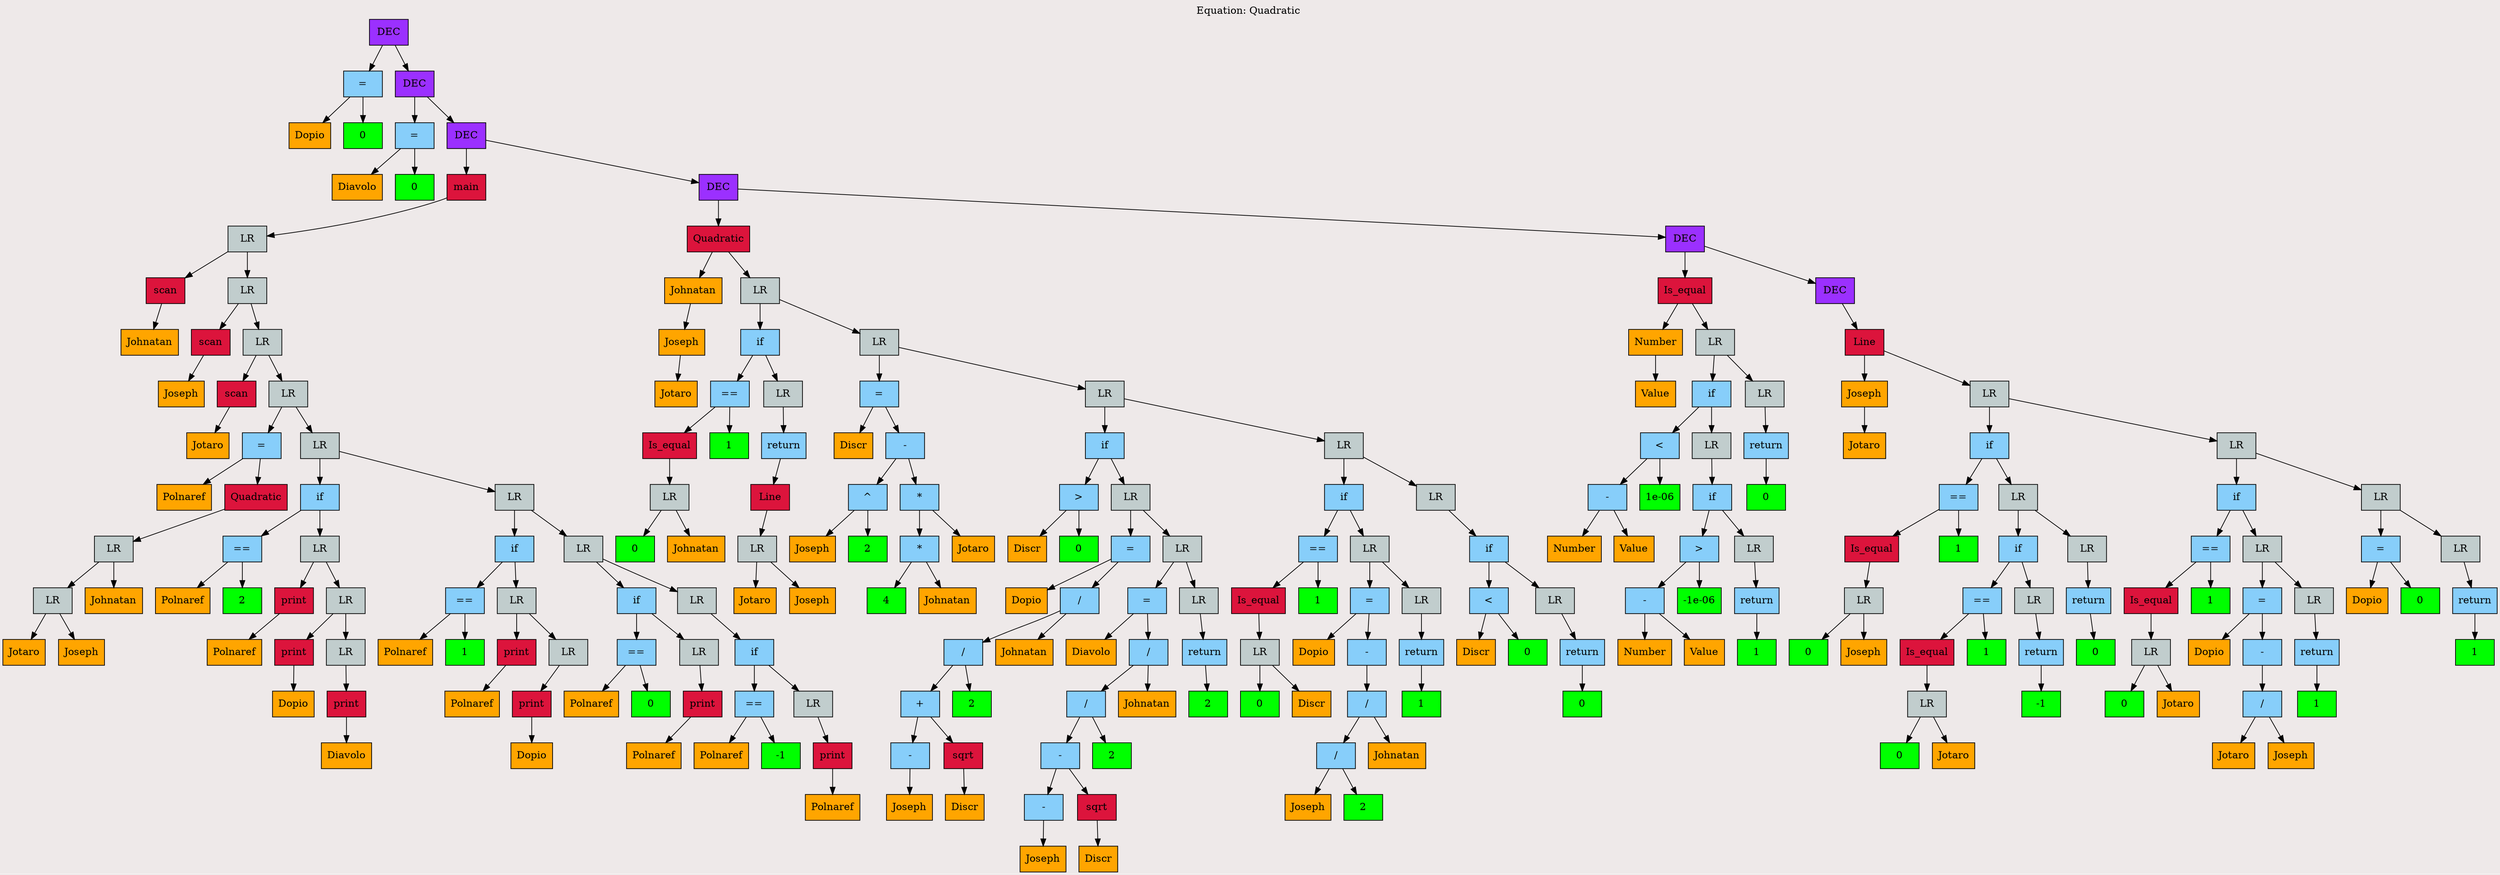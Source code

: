 digraph G {
graph [bgcolor = Snow2]
	"0x55c2b59569b0" [shape = box, label = "DEC"style = filled, color = black, fillcolor = purple1]
	"0x55c2b59569b0" -> "0x55c2b5956a30" 
	"0x55c2b59569b0" -> "0x55c2b5956b10" 
	"0x55c2b5956a30" [shape = box, label = "=" style = filled, color = black, fillcolor = lightskyblue]
	"0x55c2b5956a30" -> "0x55c2b5956a70" 
	"0x55c2b5956a30" -> "0x55c2b5956ad0" 
	"0x55c2b5956a70" [shape = box, label = "Dopio"style = filled, color = black, fillcolor = orange]
	"0x55c2b5956ad0" [shape = box, label = "0", style = filled, color = black, fillcolor = green]
	"0x55c2b5956b10" [shape = box, label = "DEC"style = filled, color = black, fillcolor = purple1]
	"0x55c2b5956b10" -> "0x55c2b5956b90" 
	"0x55c2b5956b10" -> "0x55c2b5956c70" 
	"0x55c2b5956b90" [shape = box, label = "=" style = filled, color = black, fillcolor = lightskyblue]
	"0x55c2b5956b90" -> "0x55c2b5956bd0" 
	"0x55c2b5956b90" -> "0x55c2b5956c30" 
	"0x55c2b5956bd0" [shape = box, label = "Diavolo"style = filled, color = black, fillcolor = orange]
	"0x55c2b5956c30" [shape = box, label = "0", style = filled, color = black, fillcolor = green]
	"0x55c2b5956c70" [shape = box, label = "DEC"style = filled, color = black, fillcolor = purple1]
	"0x55c2b5956c70" -> "0x55c2b5956cf0" 
	"0x55c2b5956c70" -> "0x55c2b595db70" 
	"0x55c2b5956cf0" [shape = box, label = "main"style = filled, color = black, fillcolor = crimson]
	"0x55c2b5956cf0" -> "0x55c2b5956d30" 
	"0x55c2b5956d30" [shape = box, label = "LR"style = filled, color = black, fillcolor = azure3]
	"0x55c2b5956d30" -> "0x55c2b5956db0" 
	"0x55c2b5956d30" -> "0x55c2b5956e50" 
	"0x55c2b5956db0" [shape = box, label = "scan"style = filled, color = black, fillcolor = crimson]
	"0x55c2b5956db0" -> "0x55c2b5956df0" 
	"0x55c2b5956df0" [shape = box, label = "Johnatan"style = filled, color = black, fillcolor = orange]
	"0x55c2b5956e50" [shape = box, label = "LR"style = filled, color = black, fillcolor = azure3]
	"0x55c2b5956e50" -> "0x55c2b5956ed0" 
	"0x55c2b5956e50" -> "0x55c2b5956f70" 
	"0x55c2b5956ed0" [shape = box, label = "scan"style = filled, color = black, fillcolor = crimson]
	"0x55c2b5956ed0" -> "0x55c2b5956f10" 
	"0x55c2b5956f10" [shape = box, label = "Joseph"style = filled, color = black, fillcolor = orange]
	"0x55c2b5956f70" [shape = box, label = "LR"style = filled, color = black, fillcolor = azure3]
	"0x55c2b5956f70" -> "0x55c2b5956ff0" 
	"0x55c2b5956f70" -> "0x55c2b5957090" 
	"0x55c2b5956ff0" [shape = box, label = "scan"style = filled, color = black, fillcolor = crimson]
	"0x55c2b5956ff0" -> "0x55c2b5957030" 
	"0x55c2b5957030" [shape = box, label = "Jotaro"style = filled, color = black, fillcolor = orange]
	"0x55c2b5957090" [shape = box, label = "LR"style = filled, color = black, fillcolor = azure3]
	"0x55c2b5957090" -> "0x55c2b5957110" 
	"0x55c2b5957090" -> "0x55c2b59573f0" 
	"0x55c2b5957110" [shape = box, label = "=" style = filled, color = black, fillcolor = lightskyblue]
	"0x55c2b5957110" -> "0x55c2b5957150" 
	"0x55c2b5957110" -> "0x55c2b59571d0" 
	"0x55c2b5957150" [shape = box, label = "Polnaref"style = filled, color = black, fillcolor = orange]
	"0x55c2b59571d0" [shape = box, label = "Quadratic"style = filled, color = black, fillcolor = crimson]
	"0x55c2b59571d0" -> "0x55c2b5957210" 
	"0x55c2b5957210" [shape = box, label = "LR"style = filled, color = black, fillcolor = azure3]
	"0x55c2b5957210" -> "0x55c2b5957270" 
	"0x55c2b5957210" -> "0x55c2b5957390" 
	"0x55c2b5957270" [shape = box, label = "LR"style = filled, color = black, fillcolor = azure3]
	"0x55c2b5957270" -> "0x55c2b59572d0" 
	"0x55c2b5957270" -> "0x55c2b5957330" 
	"0x55c2b59572d0" [shape = box, label = "Jotaro"style = filled, color = black, fillcolor = orange]
	"0x55c2b5957330" [shape = box, label = "Joseph"style = filled, color = black, fillcolor = orange]
	"0x55c2b5957390" [shape = box, label = "Johnatan"style = filled, color = black, fillcolor = orange]
	"0x55c2b59573f0" [shape = box, label = "LR"style = filled, color = black, fillcolor = azure3]
	"0x55c2b59573f0" -> "0x55c2b5957470" 
	"0x55c2b59573f0" -> "0x55c2b5957910" 
	"0x55c2b5957470" [shape = box, label = "if" style = filled, color = black, fillcolor = lightskyblue]
	"0x55c2b5957470" -> "0x55c2b59574d0" 
	"0x55c2b5957470" -> "0x55c2b59575b0" 
	"0x55c2b59574d0" [shape = box, label = "==" style = filled, color = black, fillcolor = lightskyblue]
	"0x55c2b59574d0" -> "0x55c2b5957510" 
	"0x55c2b59574d0" -> "0x55c2b5957570" 
	"0x55c2b5957510" [shape = box, label = "Polnaref"style = filled, color = black, fillcolor = orange]
	"0x55c2b5957570" [shape = box, label = "2", style = filled, color = black, fillcolor = green]
	"0x55c2b59575b0" [shape = box, label = "LR"style = filled, color = black, fillcolor = azure3]
	"0x55c2b59575b0" -> "0x55c2b5957630" 
	"0x55c2b59575b0" -> "0x55c2b59576d0" 
	"0x55c2b5957630" [shape = box, label = "print"style = filled, color = black, fillcolor = crimson]
	"0x55c2b5957630" -> "0x55c2b5957670" 
	"0x55c2b5957670" [shape = box, label = "Polnaref"style = filled, color = black, fillcolor = orange]
	"0x55c2b59576d0" [shape = box, label = "LR"style = filled, color = black, fillcolor = azure3]
	"0x55c2b59576d0" -> "0x55c2b5957750" 
	"0x55c2b59576d0" -> "0x55c2b59577f0" 
	"0x55c2b5957750" [shape = box, label = "print"style = filled, color = black, fillcolor = crimson]
	"0x55c2b5957750" -> "0x55c2b5957790" 
	"0x55c2b5957790" [shape = box, label = "Dopio"style = filled, color = black, fillcolor = orange]
	"0x55c2b59577f0" [shape = box, label = "LR"style = filled, color = black, fillcolor = azure3]
	"0x55c2b59577f0" -> "0x55c2b5957870" 
	"0x55c2b5957870" [shape = box, label = "print"style = filled, color = black, fillcolor = crimson]
	"0x55c2b5957870" -> "0x55c2b59578b0" 
	"0x55c2b59578b0" [shape = box, label = "Diavolo"style = filled, color = black, fillcolor = orange]
	"0x55c2b5957910" [shape = box, label = "LR"style = filled, color = black, fillcolor = azure3]
	"0x55c2b5957910" -> "0x55c2b595d210" 
	"0x55c2b5957910" -> "0x55c2b595d5b0" 
	"0x55c2b595d210" [shape = box, label = "if" style = filled, color = black, fillcolor = lightskyblue]
	"0x55c2b595d210" -> "0x55c2b595d290" 
	"0x55c2b595d210" -> "0x55c2b595d370" 
	"0x55c2b595d290" [shape = box, label = "==" style = filled, color = black, fillcolor = lightskyblue]
	"0x55c2b595d290" -> "0x55c2b595d2d0" 
	"0x55c2b595d290" -> "0x55c2b595d330" 
	"0x55c2b595d2d0" [shape = box, label = "Polnaref"style = filled, color = black, fillcolor = orange]
	"0x55c2b595d330" [shape = box, label = "1", style = filled, color = black, fillcolor = green]
	"0x55c2b595d370" [shape = box, label = "LR"style = filled, color = black, fillcolor = azure3]
	"0x55c2b595d370" -> "0x55c2b595d3f0" 
	"0x55c2b595d370" -> "0x55c2b595d490" 
	"0x55c2b595d3f0" [shape = box, label = "print"style = filled, color = black, fillcolor = crimson]
	"0x55c2b595d3f0" -> "0x55c2b595d430" 
	"0x55c2b595d430" [shape = box, label = "Polnaref"style = filled, color = black, fillcolor = orange]
	"0x55c2b595d490" [shape = box, label = "LR"style = filled, color = black, fillcolor = azure3]
	"0x55c2b595d490" -> "0x55c2b595d510" 
	"0x55c2b595d510" [shape = box, label = "print"style = filled, color = black, fillcolor = crimson]
	"0x55c2b595d510" -> "0x55c2b595d550" 
	"0x55c2b595d550" [shape = box, label = "Dopio"style = filled, color = black, fillcolor = orange]
	"0x55c2b595d5b0" [shape = box, label = "LR"style = filled, color = black, fillcolor = azure3]
	"0x55c2b595d5b0" -> "0x55c2b595d630" 
	"0x55c2b595d5b0" -> "0x55c2b595d890" 
	"0x55c2b595d630" [shape = box, label = "if" style = filled, color = black, fillcolor = lightskyblue]
	"0x55c2b595d630" -> "0x55c2b595d690" 
	"0x55c2b595d630" -> "0x55c2b595d770" 
	"0x55c2b595d690" [shape = box, label = "==" style = filled, color = black, fillcolor = lightskyblue]
	"0x55c2b595d690" -> "0x55c2b595d6d0" 
	"0x55c2b595d690" -> "0x55c2b595d730" 
	"0x55c2b595d6d0" [shape = box, label = "Polnaref"style = filled, color = black, fillcolor = orange]
	"0x55c2b595d730" [shape = box, label = "0", style = filled, color = black, fillcolor = green]
	"0x55c2b595d770" [shape = box, label = "LR"style = filled, color = black, fillcolor = azure3]
	"0x55c2b595d770" -> "0x55c2b595d7f0" 
	"0x55c2b595d7f0" [shape = box, label = "print"style = filled, color = black, fillcolor = crimson]
	"0x55c2b595d7f0" -> "0x55c2b595d830" 
	"0x55c2b595d830" [shape = box, label = "Polnaref"style = filled, color = black, fillcolor = orange]
	"0x55c2b595d890" [shape = box, label = "LR"style = filled, color = black, fillcolor = azure3]
	"0x55c2b595d890" -> "0x55c2b595d910" 
	"0x55c2b595d910" [shape = box, label = "if" style = filled, color = black, fillcolor = lightskyblue]
	"0x55c2b595d910" -> "0x55c2b595d970" 
	"0x55c2b595d910" -> "0x55c2b595da50" 
	"0x55c2b595d970" [shape = box, label = "==" style = filled, color = black, fillcolor = lightskyblue]
	"0x55c2b595d970" -> "0x55c2b595d9b0" 
	"0x55c2b595d970" -> "0x55c2b595da10" 
	"0x55c2b595d9b0" [shape = box, label = "Polnaref"style = filled, color = black, fillcolor = orange]
	"0x55c2b595da10" [shape = box, label = "-1", style = filled, color = black, fillcolor = green]
	"0x55c2b595da50" [shape = box, label = "LR"style = filled, color = black, fillcolor = azure3]
	"0x55c2b595da50" -> "0x55c2b595dad0" 
	"0x55c2b595dad0" [shape = box, label = "print"style = filled, color = black, fillcolor = crimson]
	"0x55c2b595dad0" -> "0x55c2b595db10" 
	"0x55c2b595db10" [shape = box, label = "Polnaref"style = filled, color = black, fillcolor = orange]
	"0x55c2b595db70" [shape = box, label = "DEC"style = filled, color = black, fillcolor = purple1]
	"0x55c2b595db70" -> "0x55c2b595dbf0" 
	"0x55c2b595db70" -> "0x55c2b595fbd0" 
	"0x55c2b595dbf0" [shape = box, label = "Quadratic"style = filled, color = black, fillcolor = crimson]
	"0x55c2b595dbf0" -> "0x55c2b595dc30" 
	"0x55c2b595dbf0" -> "0x55c2b595dd50" 
	"0x55c2b595dc30" [shape = box, label = "Johnatan"style = filled, color = black, fillcolor = orange]
	"0x55c2b595dc30" -> "0x55c2b595dc90" 
	"0x55c2b595dc90" [shape = box, label = "Joseph"style = filled, color = black, fillcolor = orange]
	"0x55c2b595dc90" -> "0x55c2b595dcf0" 
	"0x55c2b595dcf0" [shape = box, label = "Jotaro"style = filled, color = black, fillcolor = orange]
	"0x55c2b595dd50" [shape = box, label = "LR"style = filled, color = black, fillcolor = azure3]
	"0x55c2b595dd50" -> "0x55c2b595ddd0" 
	"0x55c2b595dd50" -> "0x55c2b595e250" 
	"0x55c2b595ddd0" [shape = box, label = "if" style = filled, color = black, fillcolor = lightskyblue]
	"0x55c2b595ddd0" -> "0x55c2b595de30" 
	"0x55c2b595ddd0" -> "0x55c2b595e010" 
	"0x55c2b595de30" [shape = box, label = "==" style = filled, color = black, fillcolor = lightskyblue]
	"0x55c2b595de30" -> "0x55c2b595de90" 
	"0x55c2b595de30" -> "0x55c2b595dfd0" 
	"0x55c2b595de90" [shape = box, label = "Is_equal"style = filled, color = black, fillcolor = crimson]
	"0x55c2b595de90" -> "0x55c2b595ded0" 
	"0x55c2b595ded0" [shape = box, label = "LR"style = filled, color = black, fillcolor = azure3]
	"0x55c2b595ded0" -> "0x55c2b595df30" 
	"0x55c2b595ded0" -> "0x55c2b595df70" 
	"0x55c2b595df30" [shape = box, label = "0", style = filled, color = black, fillcolor = green]
	"0x55c2b595df70" [shape = box, label = "Johnatan"style = filled, color = black, fillcolor = orange]
	"0x55c2b595dfd0" [shape = box, label = "1", style = filled, color = black, fillcolor = green]
	"0x55c2b595e010" [shape = box, label = "LR"style = filled, color = black, fillcolor = azure3]
	"0x55c2b595e010" -> "0x55c2b595e090" 
	"0x55c2b595e090" [shape = box, label = "return" style = filled, color = black, fillcolor = lightskyblue]
	"0x55c2b595e090" -> "0x55c2b595e0f0" 
	"0x55c2b595e0f0" [shape = box, label = "Line"style = filled, color = black, fillcolor = crimson]
	"0x55c2b595e0f0" -> "0x55c2b595e130" 
	"0x55c2b595e130" [shape = box, label = "LR"style = filled, color = black, fillcolor = azure3]
	"0x55c2b595e130" -> "0x55c2b595e190" 
	"0x55c2b595e130" -> "0x55c2b595e1f0" 
	"0x55c2b595e190" [shape = box, label = "Jotaro"style = filled, color = black, fillcolor = orange]
	"0x55c2b595e1f0" [shape = box, label = "Joseph"style = filled, color = black, fillcolor = orange]
	"0x55c2b595e250" [shape = box, label = "LR"style = filled, color = black, fillcolor = azure3]
	"0x55c2b595e250" -> "0x55c2b595e2d0" 
	"0x55c2b595e250" -> "0x55c2b595e690" 
	"0x55c2b595e2d0" [shape = box, label = "=" style = filled, color = black, fillcolor = lightskyblue]
	"0x55c2b595e2d0" -> "0x55c2b595e310" 
	"0x55c2b595e2d0" -> "0x55c2b595e390" 
	"0x55c2b595e310" [shape = box, label = "Discr"style = filled, color = black, fillcolor = orange]
	"0x55c2b595e390" [shape = box, label = "-" style = filled, color = black, fillcolor = lightskyblue]
	"0x55c2b595e390" -> "0x55c2b595e3f0" 
	"0x55c2b595e390" -> "0x55c2b595e4f0" 
	"0x55c2b595e3f0" [shape = box, label = "^" style = filled, color = black, fillcolor = lightskyblue]
	"0x55c2b595e3f0" -> "0x55c2b595e430" 
	"0x55c2b595e3f0" -> "0x55c2b595e490" 
	"0x55c2b595e430" [shape = box, label = "Joseph"style = filled, color = black, fillcolor = orange]
	"0x55c2b595e490" [shape = box, label = "2", style = filled, color = black, fillcolor = green]
	"0x55c2b595e4f0" [shape = box, label = "*" style = filled, color = black, fillcolor = lightskyblue]
	"0x55c2b595e4f0" -> "0x55c2b595e550" 
	"0x55c2b595e4f0" -> "0x55c2b595e630" 
	"0x55c2b595e550" [shape = box, label = "*" style = filled, color = black, fillcolor = lightskyblue]
	"0x55c2b595e550" -> "0x55c2b595e590" 
	"0x55c2b595e550" -> "0x55c2b595e5d0" 
	"0x55c2b595e590" [shape = box, label = "4", style = filled, color = black, fillcolor = green]
	"0x55c2b595e5d0" [shape = box, label = "Johnatan"style = filled, color = black, fillcolor = orange]
	"0x55c2b595e630" [shape = box, label = "Jotaro"style = filled, color = black, fillcolor = orange]
	"0x55c2b595e690" [shape = box, label = "LR"style = filled, color = black, fillcolor = azure3]
	"0x55c2b595e690" -> "0x55c2b595e710" 
	"0x55c2b595e690" -> "0x55c2b595f210" 
	"0x55c2b595e710" [shape = box, label = "if" style = filled, color = black, fillcolor = lightskyblue]
	"0x55c2b595e710" -> "0x55c2b595e770" 
	"0x55c2b595e710" -> "0x55c2b595e850" 
	"0x55c2b595e770" [shape = box, label = ">" style = filled, color = black, fillcolor = lightskyblue]
	"0x55c2b595e770" -> "0x55c2b595e7b0" 
	"0x55c2b595e770" -> "0x55c2b595e810" 
	"0x55c2b595e7b0" [shape = box, label = "Discr"style = filled, color = black, fillcolor = orange]
	"0x55c2b595e810" [shape = box, label = "0", style = filled, color = black, fillcolor = green]
	"0x55c2b595e850" [shape = box, label = "LR"style = filled, color = black, fillcolor = azure3]
	"0x55c2b595e850" -> "0x55c2b595e8d0" 
	"0x55c2b595e850" -> "0x55c2b595ecb0" 
	"0x55c2b595e8d0" [shape = box, label = "=" style = filled, color = black, fillcolor = lightskyblue]
	"0x55c2b595e8d0" -> "0x55c2b595e910" 
	"0x55c2b595e8d0" -> "0x55c2b595e990" 
	"0x55c2b595e910" [shape = box, label = "Dopio"style = filled, color = black, fillcolor = orange]
	"0x55c2b595e990" [shape = box, label = "/" style = filled, color = black, fillcolor = lightskyblue]
	"0x55c2b595e990" -> "0x55c2b595e9f0" 
	"0x55c2b595e990" -> "0x55c2b595ec50" 
	"0x55c2b595e9f0" [shape = box, label = "/" style = filled, color = black, fillcolor = lightskyblue]
	"0x55c2b595e9f0" -> "0x55c2b595ea50" 
	"0x55c2b595e9f0" -> "0x55c2b595ec10" 
	"0x55c2b595ea50" [shape = box, label = "+" style = filled, color = black, fillcolor = lightskyblue]
	"0x55c2b595ea50" -> "0x55c2b595eab0" 
	"0x55c2b595ea50" -> "0x55c2b595eb70" 
	"0x55c2b595eab0" [shape = box, label = "-" style = filled, color = black, fillcolor = lightskyblue]
	"0x55c2b595eab0" -> "0x55c2b595eaf0" 
	"0x55c2b595eaf0" [shape = box, label = "Joseph"style = filled, color = black, fillcolor = orange]
	"0x55c2b595eb70" [shape = box, label = "sqrt"style = filled, color = black, fillcolor = crimson]
	"0x55c2b595eb70" -> "0x55c2b595ebb0" 
	"0x55c2b595ebb0" [shape = box, label = "Discr"style = filled, color = black, fillcolor = orange]
	"0x55c2b595ec10" [shape = box, label = "2", style = filled, color = black, fillcolor = green]
	"0x55c2b595ec50" [shape = box, label = "Johnatan"style = filled, color = black, fillcolor = orange]
	"0x55c2b595ecb0" [shape = box, label = "LR"style = filled, color = black, fillcolor = azure3]
	"0x55c2b595ecb0" -> "0x55c2b595ed30" 
	"0x55c2b595ecb0" -> "0x55c2b595f110" 
	"0x55c2b595ed30" [shape = box, label = "=" style = filled, color = black, fillcolor = lightskyblue]
	"0x55c2b595ed30" -> "0x55c2b595ed70" 
	"0x55c2b595ed30" -> "0x55c2b595edf0" 
	"0x55c2b595ed70" [shape = box, label = "Diavolo"style = filled, color = black, fillcolor = orange]
	"0x55c2b595edf0" [shape = box, label = "/" style = filled, color = black, fillcolor = lightskyblue]
	"0x55c2b595edf0" -> "0x55c2b595ee50" 
	"0x55c2b595edf0" -> "0x55c2b595f0b0" 
	"0x55c2b595ee50" [shape = box, label = "/" style = filled, color = black, fillcolor = lightskyblue]
	"0x55c2b595ee50" -> "0x55c2b595eeb0" 
	"0x55c2b595ee50" -> "0x55c2b595f070" 
	"0x55c2b595eeb0" [shape = box, label = "-" style = filled, color = black, fillcolor = lightskyblue]
	"0x55c2b595eeb0" -> "0x55c2b595ef10" 
	"0x55c2b595eeb0" -> "0x55c2b595efd0" 
	"0x55c2b595ef10" [shape = box, label = "-" style = filled, color = black, fillcolor = lightskyblue]
	"0x55c2b595ef10" -> "0x55c2b595ef50" 
	"0x55c2b595ef50" [shape = box, label = "Joseph"style = filled, color = black, fillcolor = orange]
	"0x55c2b595efd0" [shape = box, label = "sqrt"style = filled, color = black, fillcolor = crimson]
	"0x55c2b595efd0" -> "0x55c2b595f010" 
	"0x55c2b595f010" [shape = box, label = "Discr"style = filled, color = black, fillcolor = orange]
	"0x55c2b595f070" [shape = box, label = "2", style = filled, color = black, fillcolor = green]
	"0x55c2b595f0b0" [shape = box, label = "Johnatan"style = filled, color = black, fillcolor = orange]
	"0x55c2b595f110" [shape = box, label = "LR"style = filled, color = black, fillcolor = azure3]
	"0x55c2b595f110" -> "0x55c2b595f190" 
	"0x55c2b595f190" [shape = box, label = "return" style = filled, color = black, fillcolor = lightskyblue]
	"0x55c2b595f190" -> "0x55c2b595f1d0" 
	"0x55c2b595f1d0" [shape = box, label = "2", style = filled, color = black, fillcolor = green]
	"0x55c2b595f210" [shape = box, label = "LR"style = filled, color = black, fillcolor = azure3]
	"0x55c2b595f210" -> "0x55c2b595f290" 
	"0x55c2b595f210" -> "0x55c2b595f910" 
	"0x55c2b595f290" [shape = box, label = "if" style = filled, color = black, fillcolor = lightskyblue]
	"0x55c2b595f290" -> "0x55c2b595f2f0" 
	"0x55c2b595f290" -> "0x55c2b595f4d0" 
	"0x55c2b595f2f0" [shape = box, label = "==" style = filled, color = black, fillcolor = lightskyblue]
	"0x55c2b595f2f0" -> "0x55c2b595f350" 
	"0x55c2b595f2f0" -> "0x55c2b595f490" 
	"0x55c2b595f350" [shape = box, label = "Is_equal"style = filled, color = black, fillcolor = crimson]
	"0x55c2b595f350" -> "0x55c2b595f390" 
	"0x55c2b595f390" [shape = box, label = "LR"style = filled, color = black, fillcolor = azure3]
	"0x55c2b595f390" -> "0x55c2b595f3f0" 
	"0x55c2b595f390" -> "0x55c2b595f430" 
	"0x55c2b595f3f0" [shape = box, label = "0", style = filled, color = black, fillcolor = green]
	"0x55c2b595f430" [shape = box, label = "Discr"style = filled, color = black, fillcolor = orange]
	"0x55c2b595f490" [shape = box, label = "1", style = filled, color = black, fillcolor = green]
	"0x55c2b595f4d0" [shape = box, label = "LR"style = filled, color = black, fillcolor = azure3]
	"0x55c2b595f4d0" -> "0x55c2b595f550" 
	"0x55c2b595f4d0" -> "0x55c2b595f810" 
	"0x55c2b595f550" [shape = box, label = "=" style = filled, color = black, fillcolor = lightskyblue]
	"0x55c2b595f550" -> "0x55c2b595f590" 
	"0x55c2b595f550" -> "0x55c2b595f610" 
	"0x55c2b595f590" [shape = box, label = "Dopio"style = filled, color = black, fillcolor = orange]
	"0x55c2b595f610" [shape = box, label = "-" style = filled, color = black, fillcolor = lightskyblue]
	"0x55c2b595f610" -> "0x55c2b595f670" 
	"0x55c2b595f670" [shape = box, label = "/" style = filled, color = black, fillcolor = lightskyblue]
	"0x55c2b595f670" -> "0x55c2b595f6d0" 
	"0x55c2b595f670" -> "0x55c2b595f7b0" 
	"0x55c2b595f6d0" [shape = box, label = "/" style = filled, color = black, fillcolor = lightskyblue]
	"0x55c2b595f6d0" -> "0x55c2b595f710" 
	"0x55c2b595f6d0" -> "0x55c2b595f770" 
	"0x55c2b595f710" [shape = box, label = "Joseph"style = filled, color = black, fillcolor = orange]
	"0x55c2b595f770" [shape = box, label = "2", style = filled, color = black, fillcolor = green]
	"0x55c2b595f7b0" [shape = box, label = "Johnatan"style = filled, color = black, fillcolor = orange]
	"0x55c2b595f810" [shape = box, label = "LR"style = filled, color = black, fillcolor = azure3]
	"0x55c2b595f810" -> "0x55c2b595f890" 
	"0x55c2b595f890" [shape = box, label = "return" style = filled, color = black, fillcolor = lightskyblue]
	"0x55c2b595f890" -> "0x55c2b595f8d0" 
	"0x55c2b595f8d0" [shape = box, label = "1", style = filled, color = black, fillcolor = green]
	"0x55c2b595f910" [shape = box, label = "LR"style = filled, color = black, fillcolor = azure3]
	"0x55c2b595f910" -> "0x55c2b595f990" 
	"0x55c2b595f990" [shape = box, label = "if" style = filled, color = black, fillcolor = lightskyblue]
	"0x55c2b595f990" -> "0x55c2b595f9f0" 
	"0x55c2b595f990" -> "0x55c2b595fad0" 
	"0x55c2b595f9f0" [shape = box, label = "<" style = filled, color = black, fillcolor = lightskyblue]
	"0x55c2b595f9f0" -> "0x55c2b595fa30" 
	"0x55c2b595f9f0" -> "0x55c2b595fa90" 
	"0x55c2b595fa30" [shape = box, label = "Discr"style = filled, color = black, fillcolor = orange]
	"0x55c2b595fa90" [shape = box, label = "0", style = filled, color = black, fillcolor = green]
	"0x55c2b595fad0" [shape = box, label = "LR"style = filled, color = black, fillcolor = azure3]
	"0x55c2b595fad0" -> "0x55c2b595fb50" 
	"0x55c2b595fb50" [shape = box, label = "return" style = filled, color = black, fillcolor = lightskyblue]
	"0x55c2b595fb50" -> "0x55c2b595fb90" 
	"0x55c2b595fb90" [shape = box, label = "0", style = filled, color = black, fillcolor = green]
	"0x55c2b595fbd0" [shape = box, label = "DEC"style = filled, color = black, fillcolor = purple1]
	"0x55c2b595fbd0" -> "0x55c2b595fc50" 
	"0x55c2b595fbd0" -> "0x55c2b5960450" 
	"0x55c2b595fc50" [shape = box, label = "Is_equal"style = filled, color = black, fillcolor = crimson]
	"0x55c2b595fc50" -> "0x55c2b595fc90" 
	"0x55c2b595fc50" -> "0x55c2b595fd50" 
	"0x55c2b595fc90" [shape = box, label = "Number"style = filled, color = black, fillcolor = orange]
	"0x55c2b595fc90" -> "0x55c2b595fcf0" 
	"0x55c2b595fcf0" [shape = box, label = "Value"style = filled, color = black, fillcolor = orange]
	"0x55c2b595fd50" [shape = box, label = "LR"style = filled, color = black, fillcolor = azure3]
	"0x55c2b595fd50" -> "0x55c2b595fdd0" 
	"0x55c2b595fd50" -> "0x55c2b5960350" 
	"0x55c2b595fdd0" [shape = box, label = "if" style = filled, color = black, fillcolor = lightskyblue]
	"0x55c2b595fdd0" -> "0x55c2b595fe30" 
	"0x55c2b595fdd0" -> "0x55c2b595ffd0" 
	"0x55c2b595fe30" [shape = box, label = "<" style = filled, color = black, fillcolor = lightskyblue]
	"0x55c2b595fe30" -> "0x55c2b595fe90" 
	"0x55c2b595fe30" -> "0x55c2b595ff90" 
	"0x55c2b595fe90" [shape = box, label = "-" style = filled, color = black, fillcolor = lightskyblue]
	"0x55c2b595fe90" -> "0x55c2b595fed0" 
	"0x55c2b595fe90" -> "0x55c2b595ff30" 
	"0x55c2b595fed0" [shape = box, label = "Number"style = filled, color = black, fillcolor = orange]
	"0x55c2b595ff30" [shape = box, label = "Value"style = filled, color = black, fillcolor = orange]
	"0x55c2b595ff90" [shape = box, label = "1e-06", style = filled, color = black, fillcolor = green]
	"0x55c2b595ffd0" [shape = box, label = "LR"style = filled, color = black, fillcolor = azure3]
	"0x55c2b595ffd0" -> "0x55c2b5960050" 
	"0x55c2b5960050" [shape = box, label = "if" style = filled, color = black, fillcolor = lightskyblue]
	"0x55c2b5960050" -> "0x55c2b59600b0" 
	"0x55c2b5960050" -> "0x55c2b5960250" 
	"0x55c2b59600b0" [shape = box, label = ">" style = filled, color = black, fillcolor = lightskyblue]
	"0x55c2b59600b0" -> "0x55c2b5960110" 
	"0x55c2b59600b0" -> "0x55c2b5960210" 
	"0x55c2b5960110" [shape = box, label = "-" style = filled, color = black, fillcolor = lightskyblue]
	"0x55c2b5960110" -> "0x55c2b5960150" 
	"0x55c2b5960110" -> "0x55c2b59601b0" 
	"0x55c2b5960150" [shape = box, label = "Number"style = filled, color = black, fillcolor = orange]
	"0x55c2b59601b0" [shape = box, label = "Value"style = filled, color = black, fillcolor = orange]
	"0x55c2b5960210" [shape = box, label = "-1e-06", style = filled, color = black, fillcolor = green]
	"0x55c2b5960250" [shape = box, label = "LR"style = filled, color = black, fillcolor = azure3]
	"0x55c2b5960250" -> "0x55c2b59602d0" 
	"0x55c2b59602d0" [shape = box, label = "return" style = filled, color = black, fillcolor = lightskyblue]
	"0x55c2b59602d0" -> "0x55c2b5960310" 
	"0x55c2b5960310" [shape = box, label = "1", style = filled, color = black, fillcolor = green]
	"0x55c2b5960350" [shape = box, label = "LR"style = filled, color = black, fillcolor = azure3]
	"0x55c2b5960350" -> "0x55c2b59603d0" 
	"0x55c2b59603d0" [shape = box, label = "return" style = filled, color = black, fillcolor = lightskyblue]
	"0x55c2b59603d0" -> "0x55c2b5960410" 
	"0x55c2b5960410" [shape = box, label = "0", style = filled, color = black, fillcolor = green]
	"0x55c2b5960450" [shape = box, label = "DEC"style = filled, color = black, fillcolor = purple1]
	"0x55c2b5960450" -> "0x55c2b59604d0" 
	"0x55c2b59604d0" [shape = box, label = "Line"style = filled, color = black, fillcolor = crimson]
	"0x55c2b59604d0" -> "0x55c2b5960510" 
	"0x55c2b59604d0" -> "0x55c2b59605d0" 
	"0x55c2b5960510" [shape = box, label = "Joseph"style = filled, color = black, fillcolor = orange]
	"0x55c2b5960510" -> "0x55c2b5960570" 
	"0x55c2b5960570" [shape = box, label = "Jotaro"style = filled, color = black, fillcolor = orange]
	"0x55c2b59605d0" [shape = box, label = "LR"style = filled, color = black, fillcolor = azure3]
	"0x55c2b59605d0" -> "0x55c2b5960650" 
	"0x55c2b59605d0" -> "0x55c2b5960d50" 
	"0x55c2b5960650" [shape = box, label = "if" style = filled, color = black, fillcolor = lightskyblue]
	"0x55c2b5960650" -> "0x55c2b59606b0" 
	"0x55c2b5960650" -> "0x55c2b5960890" 
	"0x55c2b59606b0" [shape = box, label = "==" style = filled, color = black, fillcolor = lightskyblue]
	"0x55c2b59606b0" -> "0x55c2b5960710" 
	"0x55c2b59606b0" -> "0x55c2b5960850" 
	"0x55c2b5960710" [shape = box, label = "Is_equal"style = filled, color = black, fillcolor = crimson]
	"0x55c2b5960710" -> "0x55c2b5960750" 
	"0x55c2b5960750" [shape = box, label = "LR"style = filled, color = black, fillcolor = azure3]
	"0x55c2b5960750" -> "0x55c2b59607b0" 
	"0x55c2b5960750" -> "0x55c2b59607f0" 
	"0x55c2b59607b0" [shape = box, label = "0", style = filled, color = black, fillcolor = green]
	"0x55c2b59607f0" [shape = box, label = "Joseph"style = filled, color = black, fillcolor = orange]
	"0x55c2b5960850" [shape = box, label = "1", style = filled, color = black, fillcolor = green]
	"0x55c2b5960890" [shape = box, label = "LR"style = filled, color = black, fillcolor = azure3]
	"0x55c2b5960890" -> "0x55c2b5960910" 
	"0x55c2b5960890" -> "0x55c2b5960c50" 
	"0x55c2b5960910" [shape = box, label = "if" style = filled, color = black, fillcolor = lightskyblue]
	"0x55c2b5960910" -> "0x55c2b5960970" 
	"0x55c2b5960910" -> "0x55c2b5960b50" 
	"0x55c2b5960970" [shape = box, label = "==" style = filled, color = black, fillcolor = lightskyblue]
	"0x55c2b5960970" -> "0x55c2b59609d0" 
	"0x55c2b5960970" -> "0x55c2b5960b10" 
	"0x55c2b59609d0" [shape = box, label = "Is_equal"style = filled, color = black, fillcolor = crimson]
	"0x55c2b59609d0" -> "0x55c2b5960a10" 
	"0x55c2b5960a10" [shape = box, label = "LR"style = filled, color = black, fillcolor = azure3]
	"0x55c2b5960a10" -> "0x55c2b5960a70" 
	"0x55c2b5960a10" -> "0x55c2b5960ab0" 
	"0x55c2b5960a70" [shape = box, label = "0", style = filled, color = black, fillcolor = green]
	"0x55c2b5960ab0" [shape = box, label = "Jotaro"style = filled, color = black, fillcolor = orange]
	"0x55c2b5960b10" [shape = box, label = "1", style = filled, color = black, fillcolor = green]
	"0x55c2b5960b50" [shape = box, label = "LR"style = filled, color = black, fillcolor = azure3]
	"0x55c2b5960b50" -> "0x55c2b5960bd0" 
	"0x55c2b5960bd0" [shape = box, label = "return" style = filled, color = black, fillcolor = lightskyblue]
	"0x55c2b5960bd0" -> "0x55c2b5960c10" 
	"0x55c2b5960c10" [shape = box, label = "-1", style = filled, color = black, fillcolor = green]
	"0x55c2b5960c50" [shape = box, label = "LR"style = filled, color = black, fillcolor = azure3]
	"0x55c2b5960c50" -> "0x55c2b5960cd0" 
	"0x55c2b5960cd0" [shape = box, label = "return" style = filled, color = black, fillcolor = lightskyblue]
	"0x55c2b5960cd0" -> "0x55c2b5960d10" 
	"0x55c2b5960d10" [shape = box, label = "0", style = filled, color = black, fillcolor = green]
	"0x55c2b5960d50" [shape = box, label = "LR"style = filled, color = black, fillcolor = azure3]
	"0x55c2b5960d50" -> "0x55c2b5960dd0" 
	"0x55c2b5960d50" -> "0x55c2b59613b0" 
	"0x55c2b5960dd0" [shape = box, label = "if" style = filled, color = black, fillcolor = lightskyblue]
	"0x55c2b5960dd0" -> "0x55c2b5960e30" 
	"0x55c2b5960dd0" -> "0x55c2b5961010" 
	"0x55c2b5960e30" [shape = box, label = "==" style = filled, color = black, fillcolor = lightskyblue]
	"0x55c2b5960e30" -> "0x55c2b5960e90" 
	"0x55c2b5960e30" -> "0x55c2b5960fd0" 
	"0x55c2b5960e90" [shape = box, label = "Is_equal"style = filled, color = black, fillcolor = crimson]
	"0x55c2b5960e90" -> "0x55c2b5960ed0" 
	"0x55c2b5960ed0" [shape = box, label = "LR"style = filled, color = black, fillcolor = azure3]
	"0x55c2b5960ed0" -> "0x55c2b5960f30" 
	"0x55c2b5960ed0" -> "0x55c2b5960f70" 
	"0x55c2b5960f30" [shape = box, label = "0", style = filled, color = black, fillcolor = green]
	"0x55c2b5960f70" [shape = box, label = "Jotaro"style = filled, color = black, fillcolor = orange]
	"0x55c2b5960fd0" [shape = box, label = "1", style = filled, color = black, fillcolor = green]
	"0x55c2b5961010" [shape = box, label = "LR"style = filled, color = black, fillcolor = azure3]
	"0x55c2b5961010" -> "0x55c2b5961090" 
	"0x55c2b5961010" -> "0x55c2b59612b0" 
	"0x55c2b5961090" [shape = box, label = "=" style = filled, color = black, fillcolor = lightskyblue]
	"0x55c2b5961090" -> "0x55c2b59610d0" 
	"0x55c2b5961090" -> "0x55c2b5961150" 
	"0x55c2b59610d0" [shape = box, label = "Dopio"style = filled, color = black, fillcolor = orange]
	"0x55c2b5961150" [shape = box, label = "-" style = filled, color = black, fillcolor = lightskyblue]
	"0x55c2b5961150" -> "0x55c2b59611b0" 
	"0x55c2b59611b0" [shape = box, label = "/" style = filled, color = black, fillcolor = lightskyblue]
	"0x55c2b59611b0" -> "0x55c2b59611f0" 
	"0x55c2b59611b0" -> "0x55c2b5961250" 
	"0x55c2b59611f0" [shape = box, label = "Jotaro"style = filled, color = black, fillcolor = orange]
	"0x55c2b5961250" [shape = box, label = "Joseph"style = filled, color = black, fillcolor = orange]
	"0x55c2b59612b0" [shape = box, label = "LR"style = filled, color = black, fillcolor = azure3]
	"0x55c2b59612b0" -> "0x55c2b5961330" 
	"0x55c2b5961330" [shape = box, label = "return" style = filled, color = black, fillcolor = lightskyblue]
	"0x55c2b5961330" -> "0x55c2b5961370" 
	"0x55c2b5961370" [shape = box, label = "1", style = filled, color = black, fillcolor = green]
	"0x55c2b59613b0" [shape = box, label = "LR"style = filled, color = black, fillcolor = azure3]
	"0x55c2b59613b0" -> "0x55c2b5961430" 
	"0x55c2b59613b0" -> "0x55c2b5961510" 
	"0x55c2b5961430" [shape = box, label = "=" style = filled, color = black, fillcolor = lightskyblue]
	"0x55c2b5961430" -> "0x55c2b5961470" 
	"0x55c2b5961430" -> "0x55c2b59614d0" 
	"0x55c2b5961470" [shape = box, label = "Dopio"style = filled, color = black, fillcolor = orange]
	"0x55c2b59614d0" [shape = box, label = "0", style = filled, color = black, fillcolor = green]
	"0x55c2b5961510" [shape = box, label = "LR"style = filled, color = black, fillcolor = azure3]
	"0x55c2b5961510" -> "0x55c2b5961590" 
	"0x55c2b5961590" [shape = box, label = "return" style = filled, color = black, fillcolor = lightskyblue]
	"0x55c2b5961590" -> "0x55c2b59615d0" 
	"0x55c2b59615d0" [shape = box, label = "1", style = filled, color = black, fillcolor = green]
	labelloc="t";
	label="Equation: Quadratic ";
}
